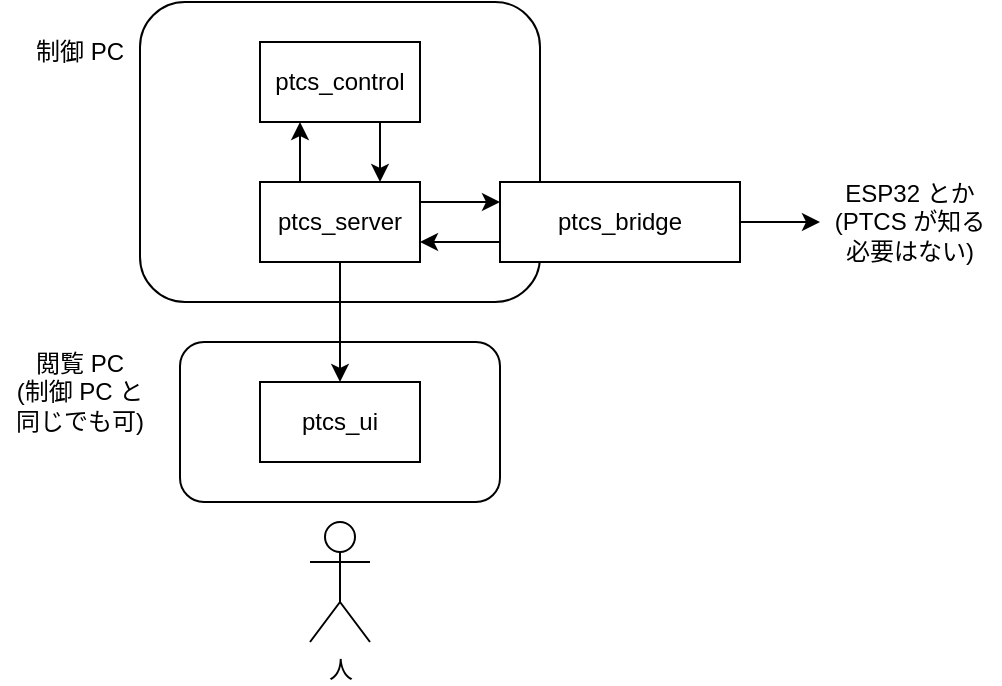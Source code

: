 <mxfile version="20.8.16" type="device"><diagram name="ページ1" id="1loMkMHg5WlV2uIm5DF9"><mxGraphModel dx="379" dy="528" grid="1" gridSize="10" guides="1" tooltips="1" connect="1" arrows="1" fold="1" page="1" pageScale="1" pageWidth="827" pageHeight="1169" math="0" shadow="0"><root><mxCell id="0"/><mxCell id="1" parent="0"/><mxCell id="eTpWnhoapBGnyRek8Aoo-8" value="" style="rounded=1;whiteSpace=wrap;html=1;" parent="1" vertex="1"><mxGeometry x="240" y="250" width="160" height="80" as="geometry"/></mxCell><mxCell id="eTpWnhoapBGnyRek8Aoo-7" value="" style="rounded=1;whiteSpace=wrap;html=1;" parent="1" vertex="1"><mxGeometry x="220" y="80" width="200" height="150" as="geometry"/></mxCell><mxCell id="eTpWnhoapBGnyRek8Aoo-13" style="edgeStyle=orthogonalEdgeStyle;rounded=0;orthogonalLoop=1;jettySize=auto;html=1;exitX=0.5;exitY=1;exitDx=0;exitDy=0;entryX=0.5;entryY=0;entryDx=0;entryDy=0;" parent="1" source="eTpWnhoapBGnyRek8Aoo-1" target="eTpWnhoapBGnyRek8Aoo-2" edge="1"><mxGeometry relative="1" as="geometry"/></mxCell><mxCell id="eTpWnhoapBGnyRek8Aoo-14" style="edgeStyle=orthogonalEdgeStyle;rounded=0;orthogonalLoop=1;jettySize=auto;html=1;exitX=0.25;exitY=0;exitDx=0;exitDy=0;entryX=0.25;entryY=1;entryDx=0;entryDy=0;" parent="1" source="eTpWnhoapBGnyRek8Aoo-1" target="eTpWnhoapBGnyRek8Aoo-3" edge="1"><mxGeometry relative="1" as="geometry"/></mxCell><mxCell id="eTpWnhoapBGnyRek8Aoo-16" style="edgeStyle=orthogonalEdgeStyle;rounded=0;orthogonalLoop=1;jettySize=auto;html=1;exitX=1;exitY=0.25;exitDx=0;exitDy=0;entryX=0;entryY=0.25;entryDx=0;entryDy=0;" parent="1" source="eTpWnhoapBGnyRek8Aoo-1" target="eTpWnhoapBGnyRek8Aoo-6" edge="1"><mxGeometry relative="1" as="geometry"/></mxCell><mxCell id="eTpWnhoapBGnyRek8Aoo-1" value="ptcs_server" style="rounded=0;whiteSpace=wrap;html=1;" parent="1" vertex="1"><mxGeometry x="280" y="170" width="80" height="40" as="geometry"/></mxCell><mxCell id="eTpWnhoapBGnyRek8Aoo-2" value="ptcs_ui" style="rounded=0;whiteSpace=wrap;html=1;" parent="1" vertex="1"><mxGeometry x="280" y="270" width="80" height="40" as="geometry"/></mxCell><mxCell id="eTpWnhoapBGnyRek8Aoo-15" style="edgeStyle=orthogonalEdgeStyle;rounded=0;orthogonalLoop=1;jettySize=auto;html=1;exitX=0.75;exitY=1;exitDx=0;exitDy=0;entryX=0.75;entryY=0;entryDx=0;entryDy=0;" parent="1" source="eTpWnhoapBGnyRek8Aoo-3" target="eTpWnhoapBGnyRek8Aoo-1" edge="1"><mxGeometry relative="1" as="geometry"/></mxCell><mxCell id="eTpWnhoapBGnyRek8Aoo-3" value="ptcs_control" style="rounded=0;whiteSpace=wrap;html=1;" parent="1" vertex="1"><mxGeometry x="280" y="100" width="80" height="40" as="geometry"/></mxCell><mxCell id="eTpWnhoapBGnyRek8Aoo-17" style="edgeStyle=orthogonalEdgeStyle;rounded=0;orthogonalLoop=1;jettySize=auto;html=1;exitX=0;exitY=0.75;exitDx=0;exitDy=0;entryX=1;entryY=0.75;entryDx=0;entryDy=0;" parent="1" source="eTpWnhoapBGnyRek8Aoo-6" target="eTpWnhoapBGnyRek8Aoo-1" edge="1"><mxGeometry relative="1" as="geometry"/></mxCell><mxCell id="eTpWnhoapBGnyRek8Aoo-21" style="edgeStyle=orthogonalEdgeStyle;rounded=0;orthogonalLoop=1;jettySize=auto;html=1;exitX=1;exitY=0.5;exitDx=0;exitDy=0;" parent="1" source="eTpWnhoapBGnyRek8Aoo-6" edge="1"><mxGeometry relative="1" as="geometry"><mxPoint x="560" y="190" as="targetPoint"/></mxGeometry></mxCell><mxCell id="eTpWnhoapBGnyRek8Aoo-6" value="ptcs_bridge" style="rounded=0;whiteSpace=wrap;html=1;" parent="1" vertex="1"><mxGeometry x="400" y="170" width="120" height="40" as="geometry"/></mxCell><mxCell id="eTpWnhoapBGnyRek8Aoo-10" value="人" style="shape=umlActor;verticalLabelPosition=bottom;verticalAlign=top;html=1;outlineConnect=0;" parent="1" vertex="1"><mxGeometry x="305" y="340" width="30" height="60" as="geometry"/></mxCell><mxCell id="eTpWnhoapBGnyRek8Aoo-18" value="制御 PC" style="text;html=1;strokeColor=none;fillColor=none;align=center;verticalAlign=middle;whiteSpace=wrap;rounded=0;" parent="1" vertex="1"><mxGeometry x="160" y="90" width="60" height="30" as="geometry"/></mxCell><mxCell id="eTpWnhoapBGnyRek8Aoo-19" value="閲覧 PC&lt;br&gt;(制御 PC と&lt;br&gt;同じでも可)" style="text;html=1;strokeColor=none;fillColor=none;align=center;verticalAlign=middle;whiteSpace=wrap;rounded=0;" parent="1" vertex="1"><mxGeometry x="150" y="260" width="80" height="30" as="geometry"/></mxCell><mxCell id="eTpWnhoapBGnyRek8Aoo-22" value="ESP32 とか&lt;br&gt;(PTCS が知る&lt;br&gt;必要はない)" style="text;html=1;strokeColor=none;fillColor=none;align=center;verticalAlign=middle;whiteSpace=wrap;rounded=0;" parent="1" vertex="1"><mxGeometry x="560" y="160" width="90" height="60" as="geometry"/></mxCell></root></mxGraphModel></diagram></mxfile>